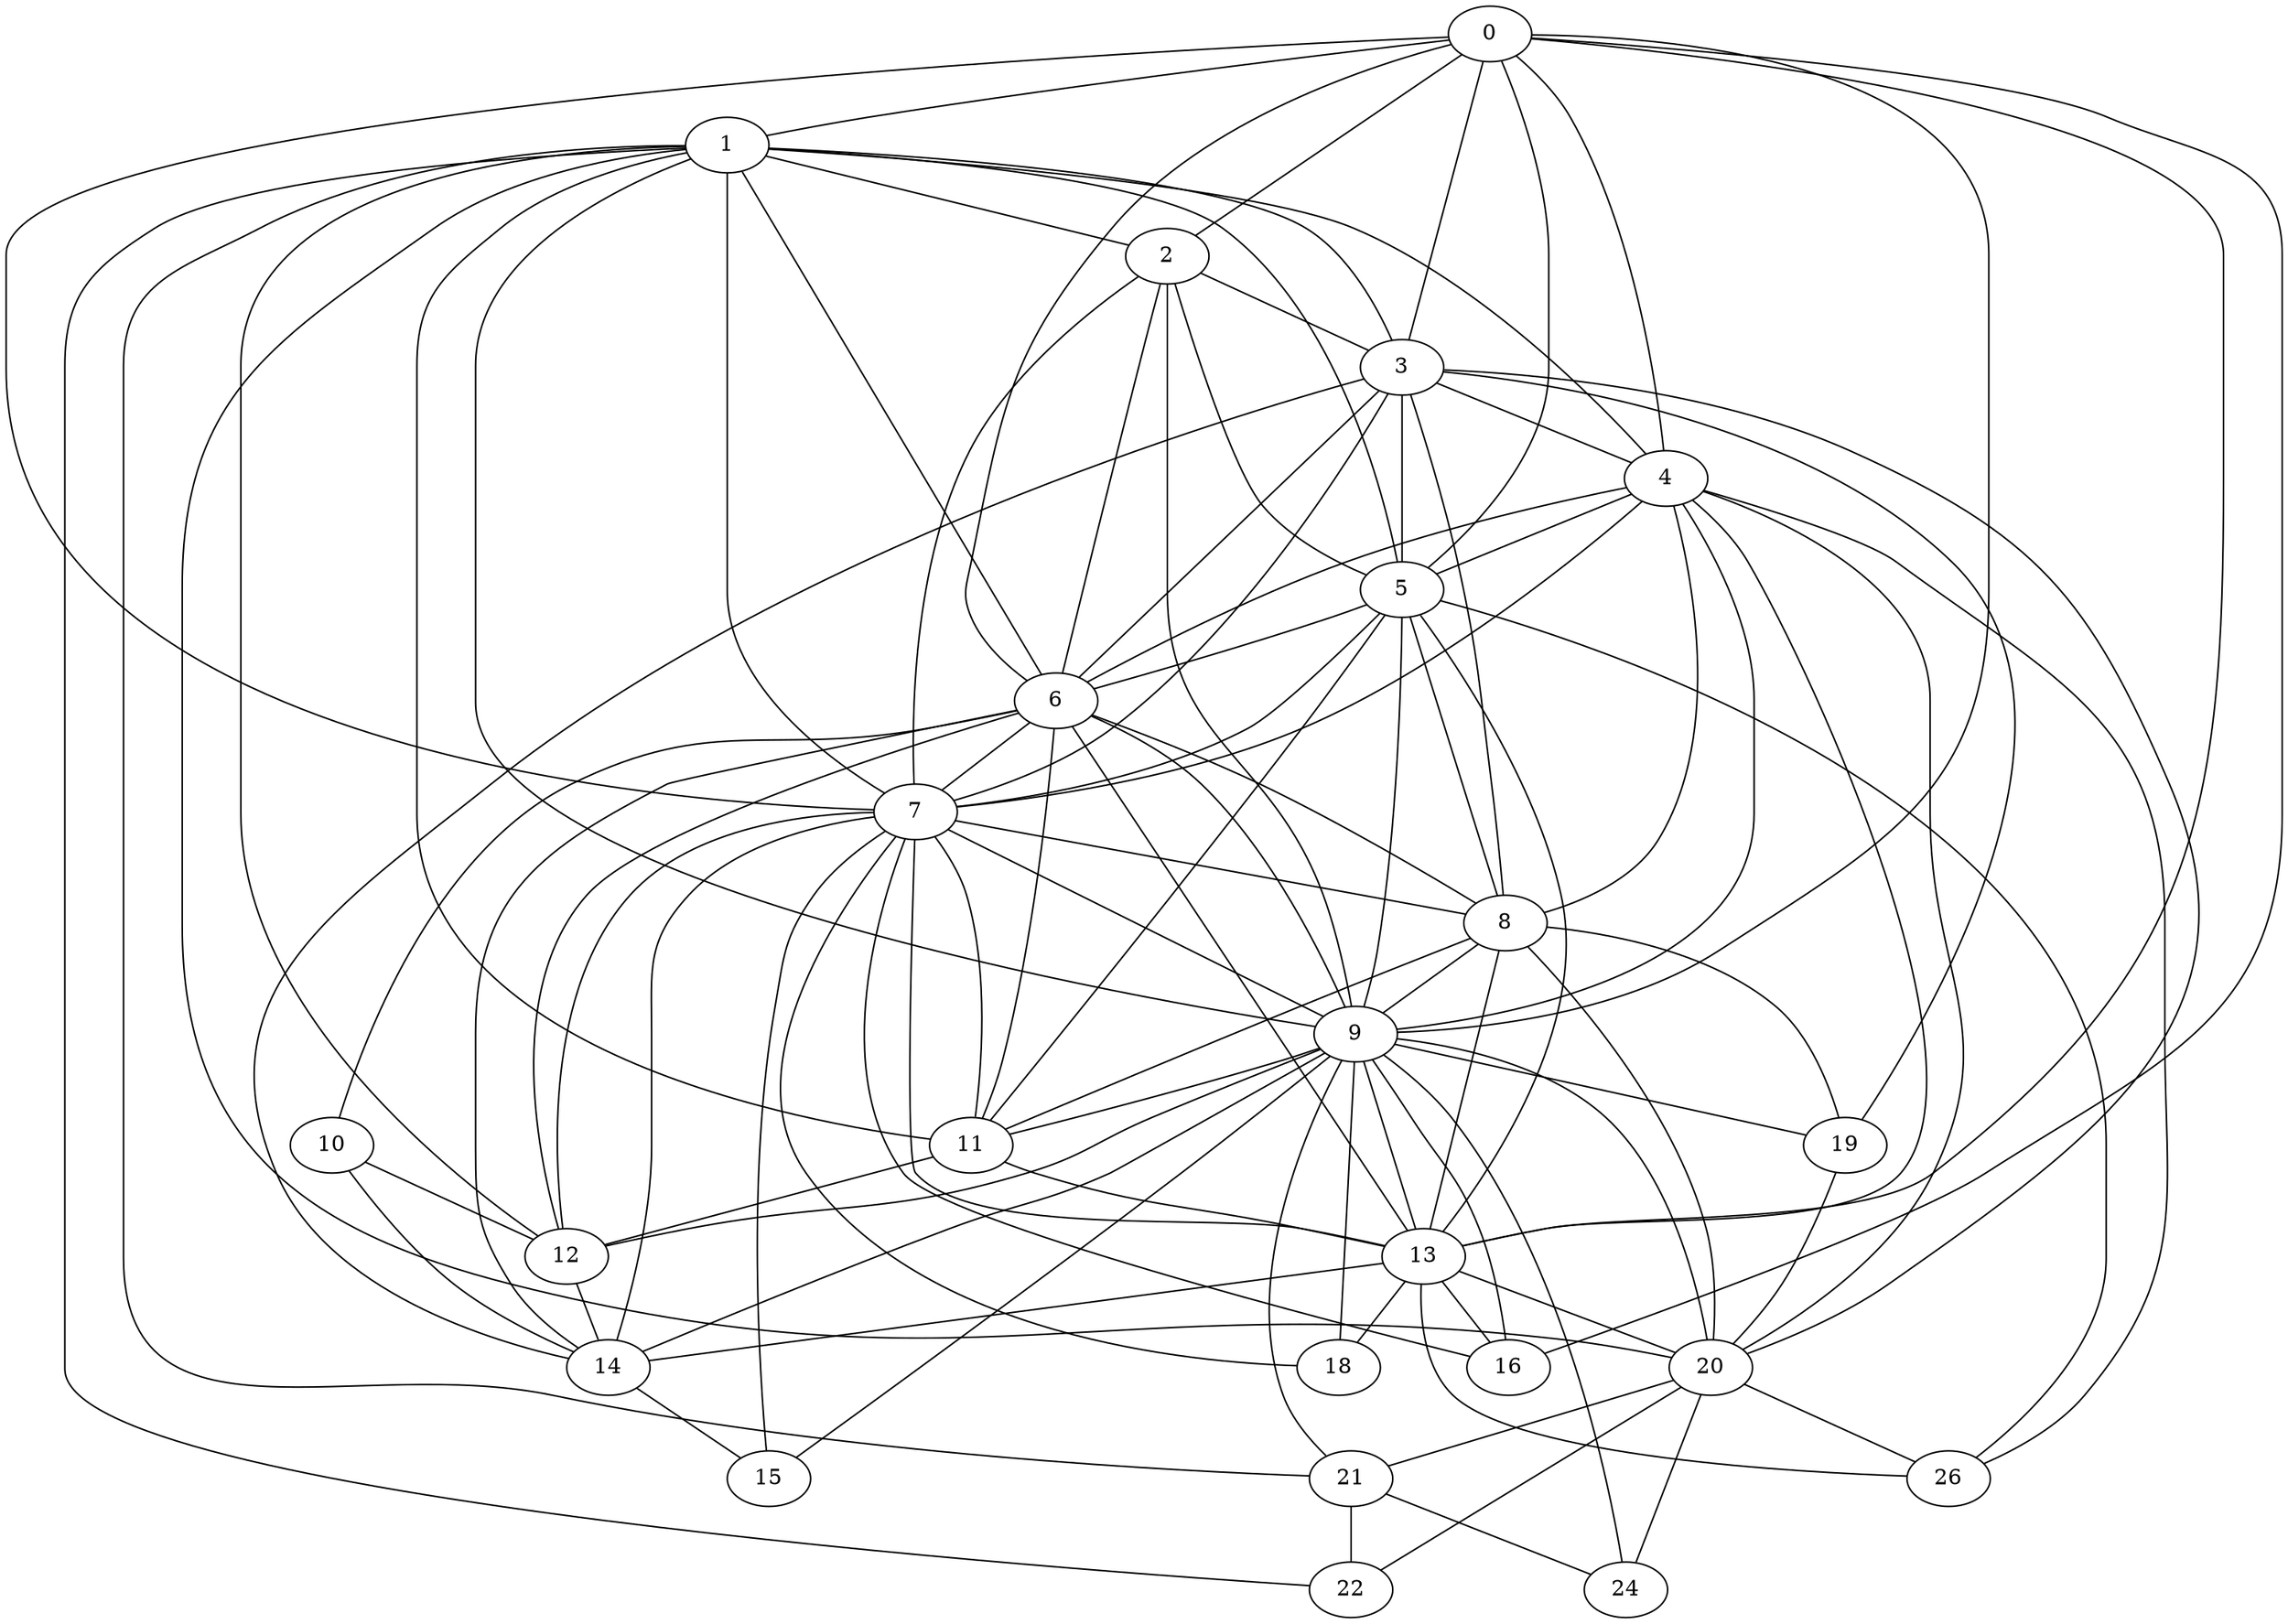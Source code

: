 graph G {
   8 -- 11
   8 -- 13
   8 -- 9
   8 -- 20
   8 -- 19
   0 -- 9
   0 -- 1
   0 -- 3
   0 -- 2
   0 -- 7
   0 -- 13
   0 -- 5
   0 -- 4
   0 -- 6
   0 -- 16
   1 -- 11
   1 -- 3
   1 -- 2
   1 -- 7
   1 -- 5
   1 -- 6
   1 -- 12
   1 -- 4
   1 -- 9
   1 -- 20
   1 -- 21
   1 -- 22
   2 -- 9
   2 -- 3
   2 -- 7
   2 -- 5
   2 -- 6
   3 -- 8
   3 -- 7
   3 -- 5
   3 -- 14
   3 -- 6
   3 -- 4
   3 -- 20
   3 -- 19
   4 -- 9
   4 -- 7
   4 -- 8
   4 -- 13
   4 -- 5
   4 -- 6
   4 -- 26
   4 -- 20
   5 -- 9
   5 -- 11
   5 -- 7
   5 -- 8
   5 -- 6
   5 -- 13
   5 -- 26
   6 -- 9
   6 -- 11
   6 -- 7
   6 -- 13
   6 -- 8
   6 -- 10
   6 -- 14
   6 -- 12
   7 -- 8
   7 -- 9
   7 -- 11
   7 -- 12
   7 -- 13
   7 -- 14
   7 -- 15
   7 -- 16
   7 -- 18
   9 -- 12
   9 -- 11
   9 -- 13
   9 -- 15
   9 -- 14
   9 -- 16
   9 -- 18
   9 -- 20
   9 -- 19
   9 -- 24
   9 -- 21
   10 -- 14
   10 -- 12
   11 -- 13
   11 -- 12
   12 -- 14
   13 -- 16
   13 -- 14
   13 -- 18
   13 -- 26
   13 -- 20
   14 -- 15
   19 -- 20
   20 -- 21
   20 -- 22
   20 -- 26
   20 -- 24
   21 -- 22
   21 -- 24
}
